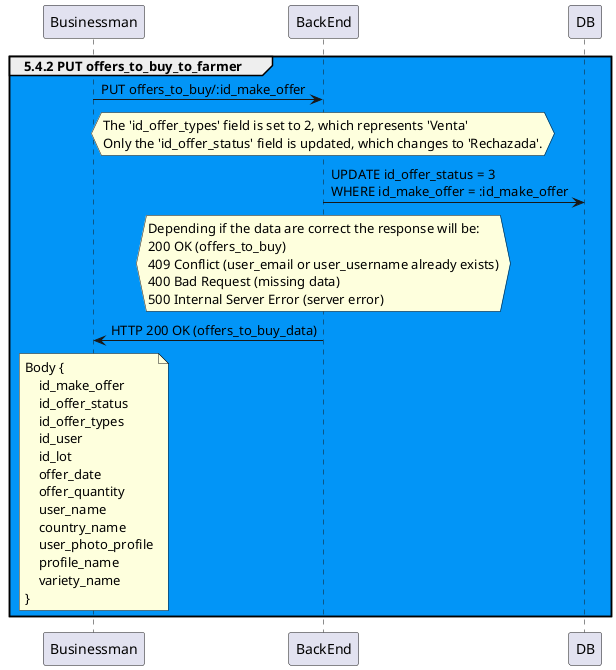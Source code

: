 @startuml

    group #0295F7 5.4.2 PUT offers_to_buy_to_farmer

        Businessman -> BackEnd: PUT offers_to_buy/:id_make_offer
        hnote over BackEnd
            The 'id_offer_types' field is set to 2, which represents 'Venta'
            Only the 'id_offer_status' field is updated, which changes to 'Rechazada'.
        endnote
        BackEnd -> DB: UPDATE id_offer_status = 3 \nWHERE id_make_offer = :id_make_offer

        hnote over BackEnd
            Depending if the data are correct the response will be:
            200 OK (offers_to_buy)
            409 Conflict (user_email or user_username already exists)
            400 Bad Request (missing data)
            500 Internal Server Error (server error)
        endnote

        BackEnd -> Businessman: HTTP 200 OK (offers_to_buy_data)

        note over Businessman
            Body {
                id_make_offer
                id_offer_status
                id_offer_types
                id_user
                id_lot
                offer_date
                offer_quantity
                user_name
                country_name
                user_photo_profile
                profile_name
                variety_name
            }
        endnote
    
    end group 

@enduml